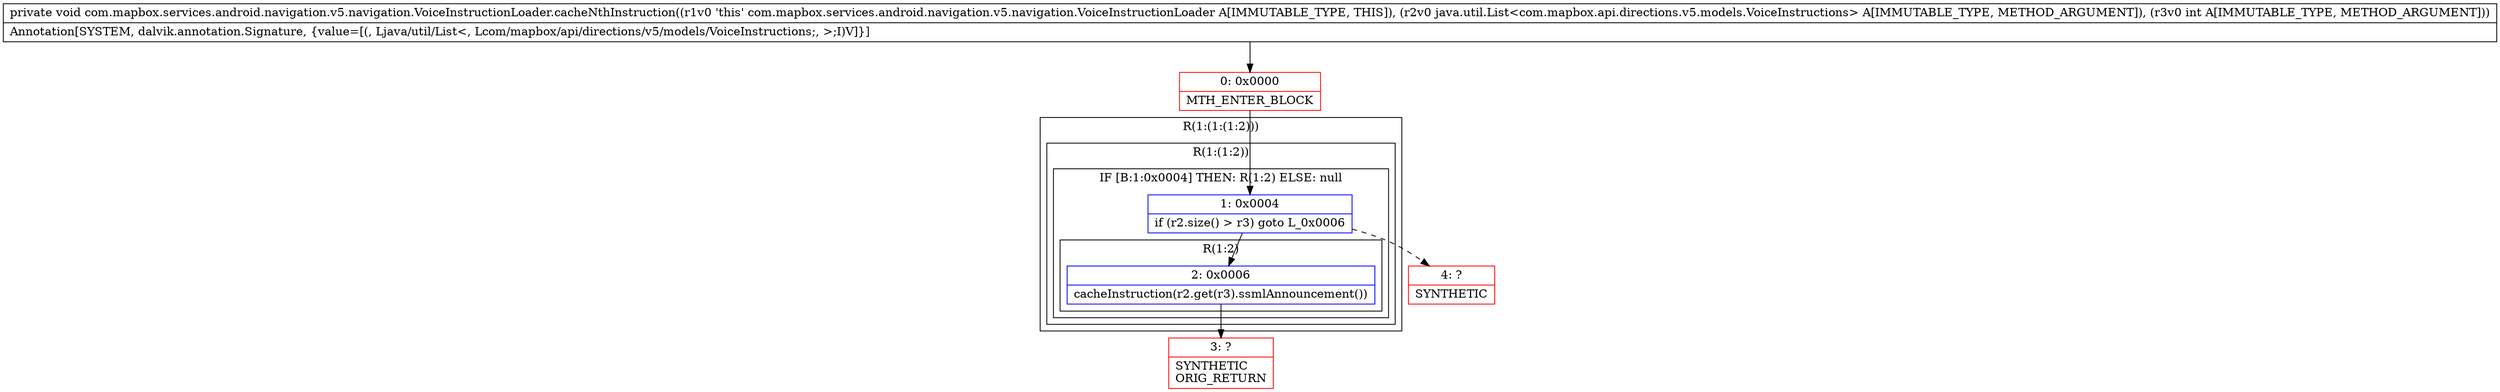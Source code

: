 digraph "CFG forcom.mapbox.services.android.navigation.v5.navigation.VoiceInstructionLoader.cacheNthInstruction(Ljava\/util\/List;I)V" {
subgraph cluster_Region_688936106 {
label = "R(1:(1:(1:2)))";
node [shape=record,color=blue];
subgraph cluster_Region_894810178 {
label = "R(1:(1:2))";
node [shape=record,color=blue];
subgraph cluster_IfRegion_1850966200 {
label = "IF [B:1:0x0004] THEN: R(1:2) ELSE: null";
node [shape=record,color=blue];
Node_1 [shape=record,label="{1\:\ 0x0004|if (r2.size() \> r3) goto L_0x0006\l}"];
subgraph cluster_Region_524086751 {
label = "R(1:2)";
node [shape=record,color=blue];
Node_2 [shape=record,label="{2\:\ 0x0006|cacheInstruction(r2.get(r3).ssmlAnnouncement())\l}"];
}
}
}
}
Node_0 [shape=record,color=red,label="{0\:\ 0x0000|MTH_ENTER_BLOCK\l}"];
Node_3 [shape=record,color=red,label="{3\:\ ?|SYNTHETIC\lORIG_RETURN\l}"];
Node_4 [shape=record,color=red,label="{4\:\ ?|SYNTHETIC\l}"];
MethodNode[shape=record,label="{private void com.mapbox.services.android.navigation.v5.navigation.VoiceInstructionLoader.cacheNthInstruction((r1v0 'this' com.mapbox.services.android.navigation.v5.navigation.VoiceInstructionLoader A[IMMUTABLE_TYPE, THIS]), (r2v0 java.util.List\<com.mapbox.api.directions.v5.models.VoiceInstructions\> A[IMMUTABLE_TYPE, METHOD_ARGUMENT]), (r3v0 int A[IMMUTABLE_TYPE, METHOD_ARGUMENT]))  | Annotation[SYSTEM, dalvik.annotation.Signature, \{value=[(, Ljava\/util\/List\<, Lcom\/mapbox\/api\/directions\/v5\/models\/VoiceInstructions;, \>;I)V]\}]\l}"];
MethodNode -> Node_0;
Node_1 -> Node_2;
Node_1 -> Node_4[style=dashed];
Node_2 -> Node_3;
Node_0 -> Node_1;
}

